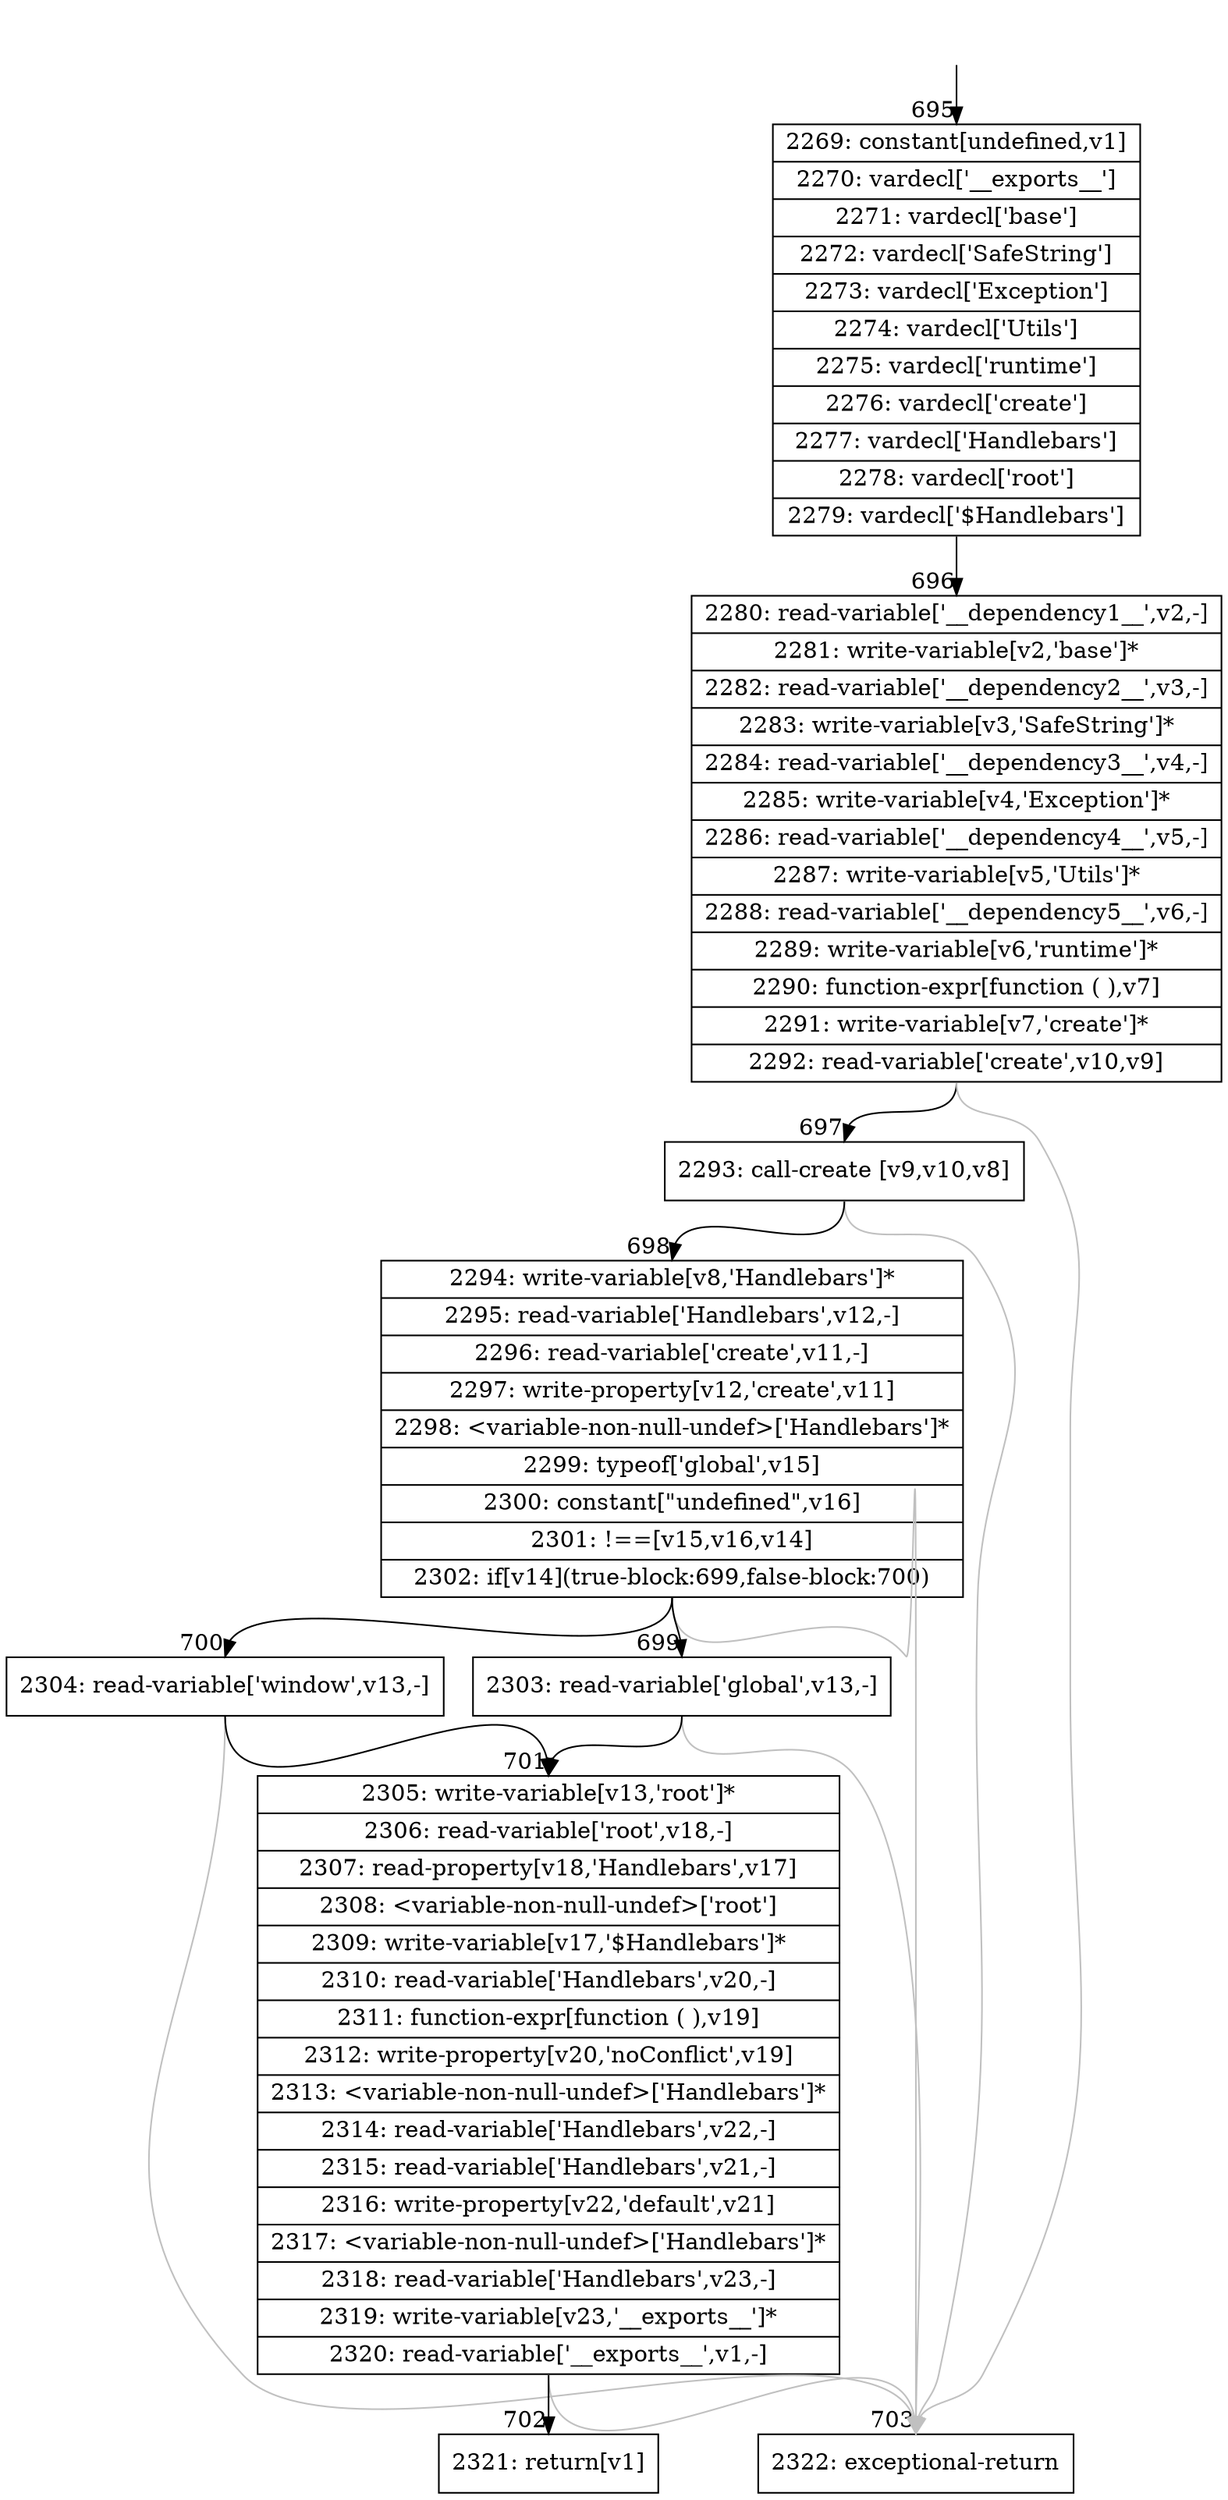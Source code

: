 digraph {
rankdir="TD"
BB_entry57[shape=none,label=""];
BB_entry57 -> BB695 [tailport=s, headport=n, headlabel="    695"]
BB695 [shape=record label="{2269: constant[undefined,v1]|2270: vardecl['__exports__']|2271: vardecl['base']|2272: vardecl['SafeString']|2273: vardecl['Exception']|2274: vardecl['Utils']|2275: vardecl['runtime']|2276: vardecl['create']|2277: vardecl['Handlebars']|2278: vardecl['root']|2279: vardecl['$Handlebars']}" ] 
BB695 -> BB696 [tailport=s, headport=n, headlabel="      696"]
BB696 [shape=record label="{2280: read-variable['__dependency1__',v2,-]|2281: write-variable[v2,'base']*|2282: read-variable['__dependency2__',v3,-]|2283: write-variable[v3,'SafeString']*|2284: read-variable['__dependency3__',v4,-]|2285: write-variable[v4,'Exception']*|2286: read-variable['__dependency4__',v5,-]|2287: write-variable[v5,'Utils']*|2288: read-variable['__dependency5__',v6,-]|2289: write-variable[v6,'runtime']*|2290: function-expr[function ( ),v7]|2291: write-variable[v7,'create']*|2292: read-variable['create',v10,v9]}" ] 
BB696 -> BB697 [tailport=s, headport=n, headlabel="      697"]
BB696 -> BB703 [tailport=s, headport=n, color=gray, headlabel="      703"]
BB697 [shape=record label="{2293: call-create [v9,v10,v8]}" ] 
BB697 -> BB698 [tailport=s, headport=n, headlabel="      698"]
BB697 -> BB703 [tailport=s, headport=n, color=gray]
BB698 [shape=record label="{2294: write-variable[v8,'Handlebars']*|2295: read-variable['Handlebars',v12,-]|2296: read-variable['create',v11,-]|2297: write-property[v12,'create',v11]|2298: \<variable-non-null-undef\>['Handlebars']*|2299: typeof['global',v15]|2300: constant[\"undefined\",v16]|2301: !==[v15,v16,v14]|2302: if[v14](true-block:699,false-block:700)}" ] 
BB698 -> BB699 [tailport=s, headport=n, headlabel="      699"]
BB698 -> BB700 [tailport=s, headport=n, headlabel="      700"]
BB698 -> BB703 [tailport=s, headport=n, color=gray]
BB699 [shape=record label="{2303: read-variable['global',v13,-]}" ] 
BB699 -> BB701 [tailport=s, headport=n, headlabel="      701"]
BB699 -> BB703 [tailport=s, headport=n, color=gray]
BB700 [shape=record label="{2304: read-variable['window',v13,-]}" ] 
BB700 -> BB701 [tailport=s, headport=n]
BB700 -> BB703 [tailport=s, headport=n, color=gray]
BB701 [shape=record label="{2305: write-variable[v13,'root']*|2306: read-variable['root',v18,-]|2307: read-property[v18,'Handlebars',v17]|2308: \<variable-non-null-undef\>['root']|2309: write-variable[v17,'$Handlebars']*|2310: read-variable['Handlebars',v20,-]|2311: function-expr[function ( ),v19]|2312: write-property[v20,'noConflict',v19]|2313: \<variable-non-null-undef\>['Handlebars']*|2314: read-variable['Handlebars',v22,-]|2315: read-variable['Handlebars',v21,-]|2316: write-property[v22,'default',v21]|2317: \<variable-non-null-undef\>['Handlebars']*|2318: read-variable['Handlebars',v23,-]|2319: write-variable[v23,'__exports__']*|2320: read-variable['__exports__',v1,-]}" ] 
BB701 -> BB702 [tailport=s, headport=n, headlabel="      702"]
BB701 -> BB703 [tailport=s, headport=n, color=gray]
BB702 [shape=record label="{2321: return[v1]}" ] 
BB703 [shape=record label="{2322: exceptional-return}" ] 
//#$~ 722
}
